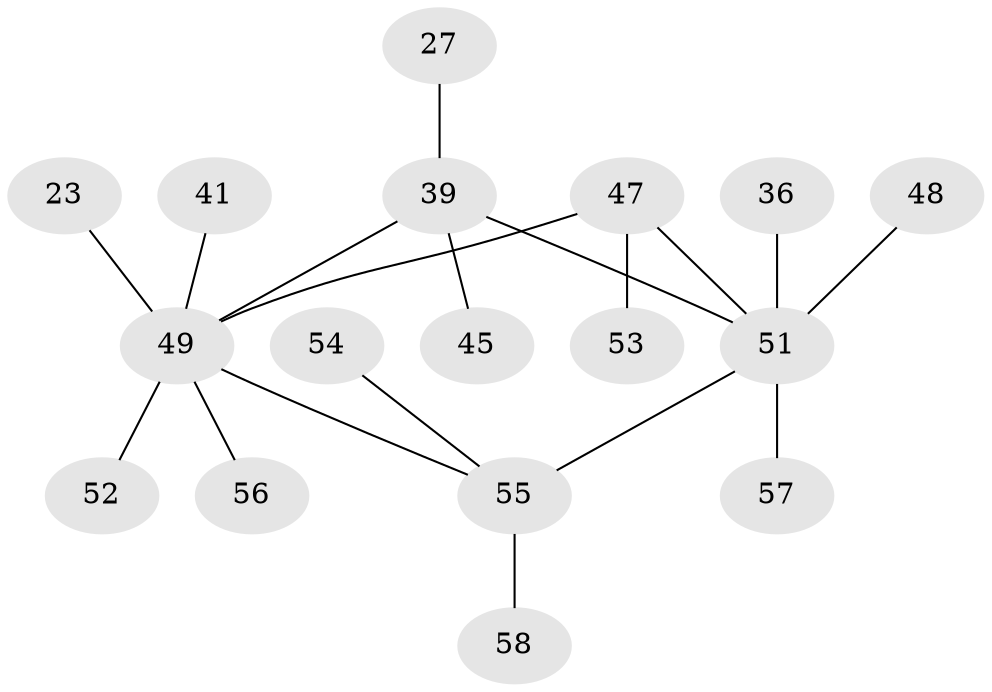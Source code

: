 // original degree distribution, {1: 0.3620689655172414, 5: 0.05172413793103448, 3: 0.2413793103448276, 8: 0.017241379310344827, 4: 0.08620689655172414, 2: 0.2413793103448276}
// Generated by graph-tools (version 1.1) at 2025/44/03/04/25 21:44:48]
// undirected, 17 vertices, 18 edges
graph export_dot {
graph [start="1"]
  node [color=gray90,style=filled];
  23;
  27;
  36;
  39 [super="+38+21"];
  41;
  45;
  47 [super="+14"];
  48 [super="+43"];
  49 [super="+44+15"];
  51 [super="+33+37+32+50"];
  52;
  53 [super="+19+30"];
  54;
  55 [super="+35+34"];
  56;
  57;
  58;
  23 -- 49;
  27 -- 39;
  36 -- 51;
  39 -- 51 [weight=2];
  39 -- 45;
  39 -- 49 [weight=3];
  41 -- 49;
  47 -- 49 [weight=2];
  47 -- 53;
  47 -- 51 [weight=2];
  48 -- 51;
  49 -- 52;
  49 -- 55 [weight=2];
  49 -- 56;
  51 -- 55 [weight=3];
  51 -- 57;
  54 -- 55;
  55 -- 58;
}
